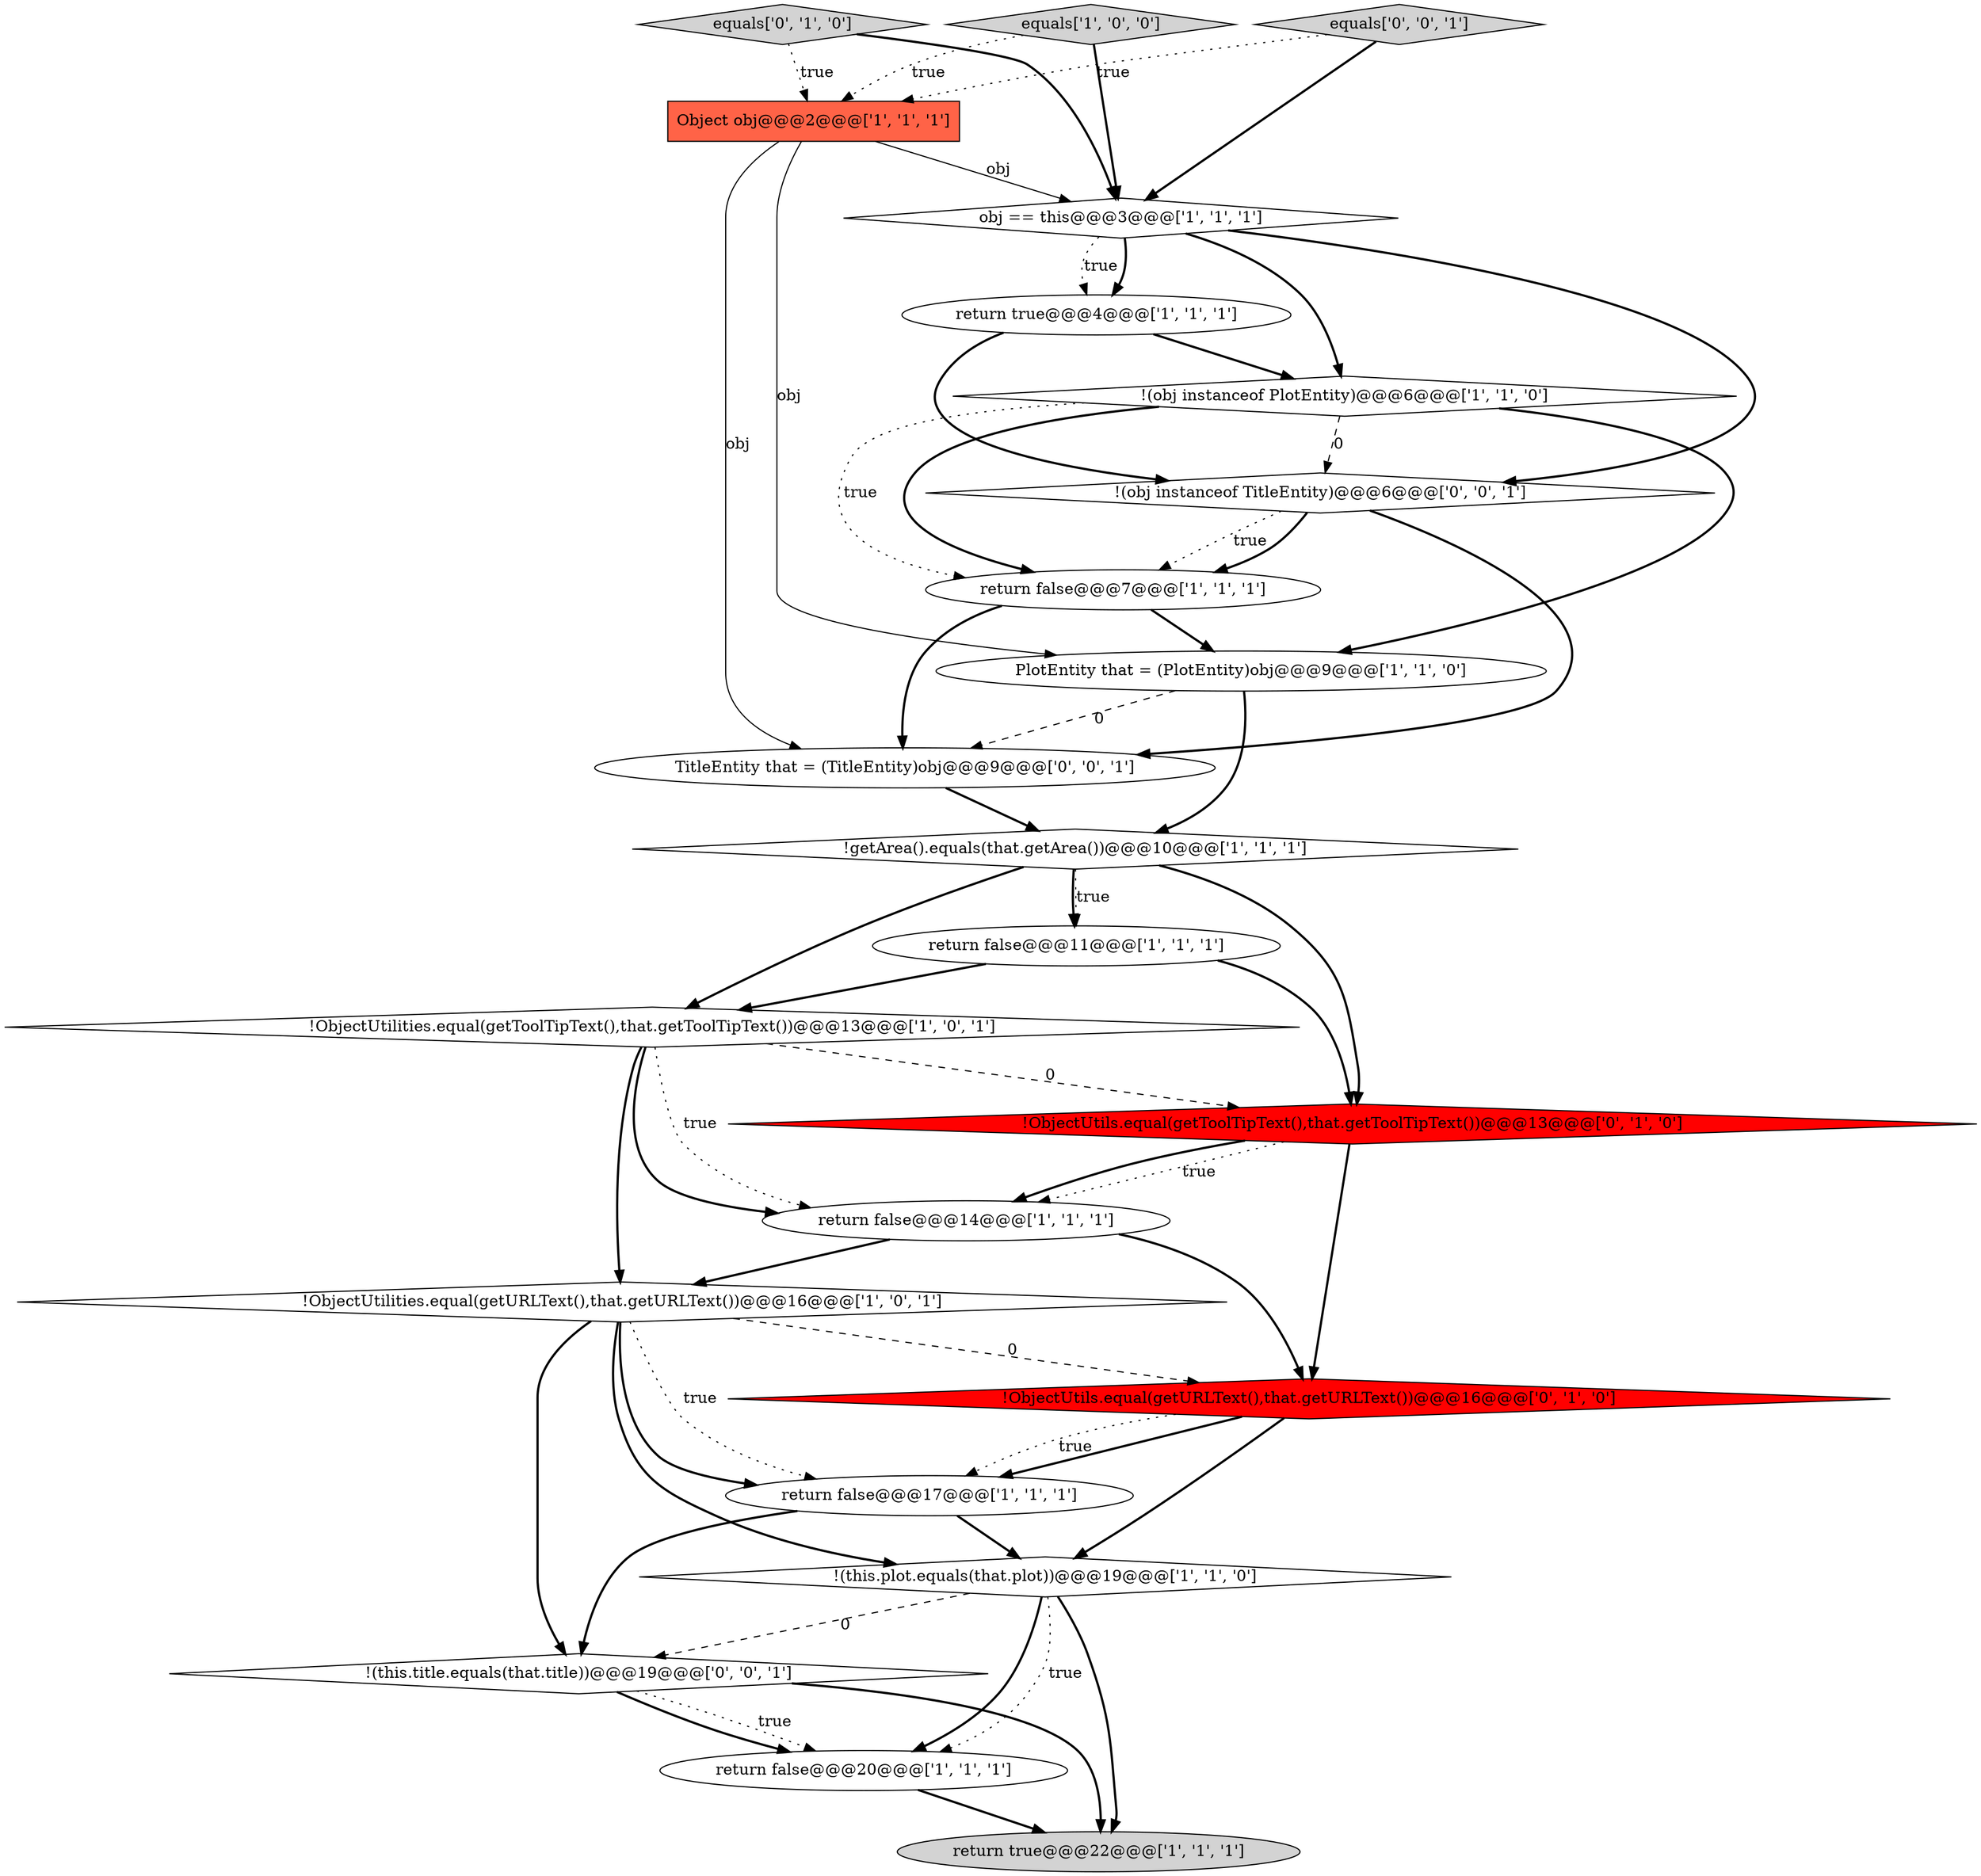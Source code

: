 digraph {
0 [style = filled, label = "return true@@@22@@@['1', '1', '1']", fillcolor = lightgray, shape = ellipse image = "AAA0AAABBB1BBB"];
16 [style = filled, label = "!ObjectUtils.equal(getToolTipText(),that.getToolTipText())@@@13@@@['0', '1', '0']", fillcolor = red, shape = diamond image = "AAA1AAABBB2BBB"];
21 [style = filled, label = "!(this.title.equals(that.title))@@@19@@@['0', '0', '1']", fillcolor = white, shape = diamond image = "AAA0AAABBB3BBB"];
13 [style = filled, label = "PlotEntity that = (PlotEntity)obj@@@9@@@['1', '1', '0']", fillcolor = white, shape = ellipse image = "AAA0AAABBB1BBB"];
6 [style = filled, label = "return false@@@7@@@['1', '1', '1']", fillcolor = white, shape = ellipse image = "AAA0AAABBB1BBB"];
17 [style = filled, label = "equals['0', '1', '0']", fillcolor = lightgray, shape = diamond image = "AAA0AAABBB2BBB"];
5 [style = filled, label = "return false@@@14@@@['1', '1', '1']", fillcolor = white, shape = ellipse image = "AAA0AAABBB1BBB"];
7 [style = filled, label = "!getArea().equals(that.getArea())@@@10@@@['1', '1', '1']", fillcolor = white, shape = diamond image = "AAA0AAABBB1BBB"];
15 [style = filled, label = "obj == this@@@3@@@['1', '1', '1']", fillcolor = white, shape = diamond image = "AAA0AAABBB1BBB"];
19 [style = filled, label = "TitleEntity that = (TitleEntity)obj@@@9@@@['0', '0', '1']", fillcolor = white, shape = ellipse image = "AAA0AAABBB3BBB"];
12 [style = filled, label = "equals['1', '0', '0']", fillcolor = lightgray, shape = diamond image = "AAA0AAABBB1BBB"];
1 [style = filled, label = "!ObjectUtilities.equal(getToolTipText(),that.getToolTipText())@@@13@@@['1', '0', '1']", fillcolor = white, shape = diamond image = "AAA0AAABBB1BBB"];
9 [style = filled, label = "!ObjectUtilities.equal(getURLText(),that.getURLText())@@@16@@@['1', '0', '1']", fillcolor = white, shape = diamond image = "AAA0AAABBB1BBB"];
18 [style = filled, label = "!ObjectUtils.equal(getURLText(),that.getURLText())@@@16@@@['0', '1', '0']", fillcolor = red, shape = diamond image = "AAA1AAABBB2BBB"];
3 [style = filled, label = "return false@@@20@@@['1', '1', '1']", fillcolor = white, shape = ellipse image = "AAA0AAABBB1BBB"];
14 [style = filled, label = "!(this.plot.equals(that.plot))@@@19@@@['1', '1', '0']", fillcolor = white, shape = diamond image = "AAA0AAABBB1BBB"];
2 [style = filled, label = "return true@@@4@@@['1', '1', '1']", fillcolor = white, shape = ellipse image = "AAA0AAABBB1BBB"];
22 [style = filled, label = "!(obj instanceof TitleEntity)@@@6@@@['0', '0', '1']", fillcolor = white, shape = diamond image = "AAA0AAABBB3BBB"];
4 [style = filled, label = "Object obj@@@2@@@['1', '1', '1']", fillcolor = tomato, shape = box image = "AAA0AAABBB1BBB"];
10 [style = filled, label = "!(obj instanceof PlotEntity)@@@6@@@['1', '1', '0']", fillcolor = white, shape = diamond image = "AAA0AAABBB1BBB"];
20 [style = filled, label = "equals['0', '0', '1']", fillcolor = lightgray, shape = diamond image = "AAA0AAABBB3BBB"];
8 [style = filled, label = "return false@@@11@@@['1', '1', '1']", fillcolor = white, shape = ellipse image = "AAA0AAABBB1BBB"];
11 [style = filled, label = "return false@@@17@@@['1', '1', '1']", fillcolor = white, shape = ellipse image = "AAA0AAABBB1BBB"];
1->5 [style = bold, label=""];
14->3 [style = bold, label=""];
8->16 [style = bold, label=""];
10->6 [style = dotted, label="true"];
15->2 [style = bold, label=""];
15->10 [style = bold, label=""];
7->1 [style = bold, label=""];
16->18 [style = bold, label=""];
9->11 [style = bold, label=""];
5->9 [style = bold, label=""];
21->0 [style = bold, label=""];
22->19 [style = bold, label=""];
11->14 [style = bold, label=""];
17->4 [style = dotted, label="true"];
9->18 [style = dashed, label="0"];
15->2 [style = dotted, label="true"];
9->11 [style = dotted, label="true"];
11->21 [style = bold, label=""];
18->11 [style = bold, label=""];
12->15 [style = bold, label=""];
4->15 [style = solid, label="obj"];
5->18 [style = bold, label=""];
6->19 [style = bold, label=""];
10->22 [style = dashed, label="0"];
13->19 [style = dashed, label="0"];
21->3 [style = bold, label=""];
2->10 [style = bold, label=""];
22->6 [style = dotted, label="true"];
7->8 [style = bold, label=""];
10->6 [style = bold, label=""];
1->9 [style = bold, label=""];
3->0 [style = bold, label=""];
15->22 [style = bold, label=""];
8->1 [style = bold, label=""];
18->11 [style = dotted, label="true"];
14->0 [style = bold, label=""];
10->13 [style = bold, label=""];
20->4 [style = dotted, label="true"];
13->7 [style = bold, label=""];
1->16 [style = dashed, label="0"];
6->13 [style = bold, label=""];
4->13 [style = solid, label="obj"];
7->16 [style = bold, label=""];
16->5 [style = dotted, label="true"];
4->19 [style = solid, label="obj"];
21->3 [style = dotted, label="true"];
14->3 [style = dotted, label="true"];
9->14 [style = bold, label=""];
16->5 [style = bold, label=""];
17->15 [style = bold, label=""];
9->21 [style = bold, label=""];
14->21 [style = dashed, label="0"];
12->4 [style = dotted, label="true"];
2->22 [style = bold, label=""];
7->8 [style = dotted, label="true"];
20->15 [style = bold, label=""];
19->7 [style = bold, label=""];
18->14 [style = bold, label=""];
1->5 [style = dotted, label="true"];
22->6 [style = bold, label=""];
}
